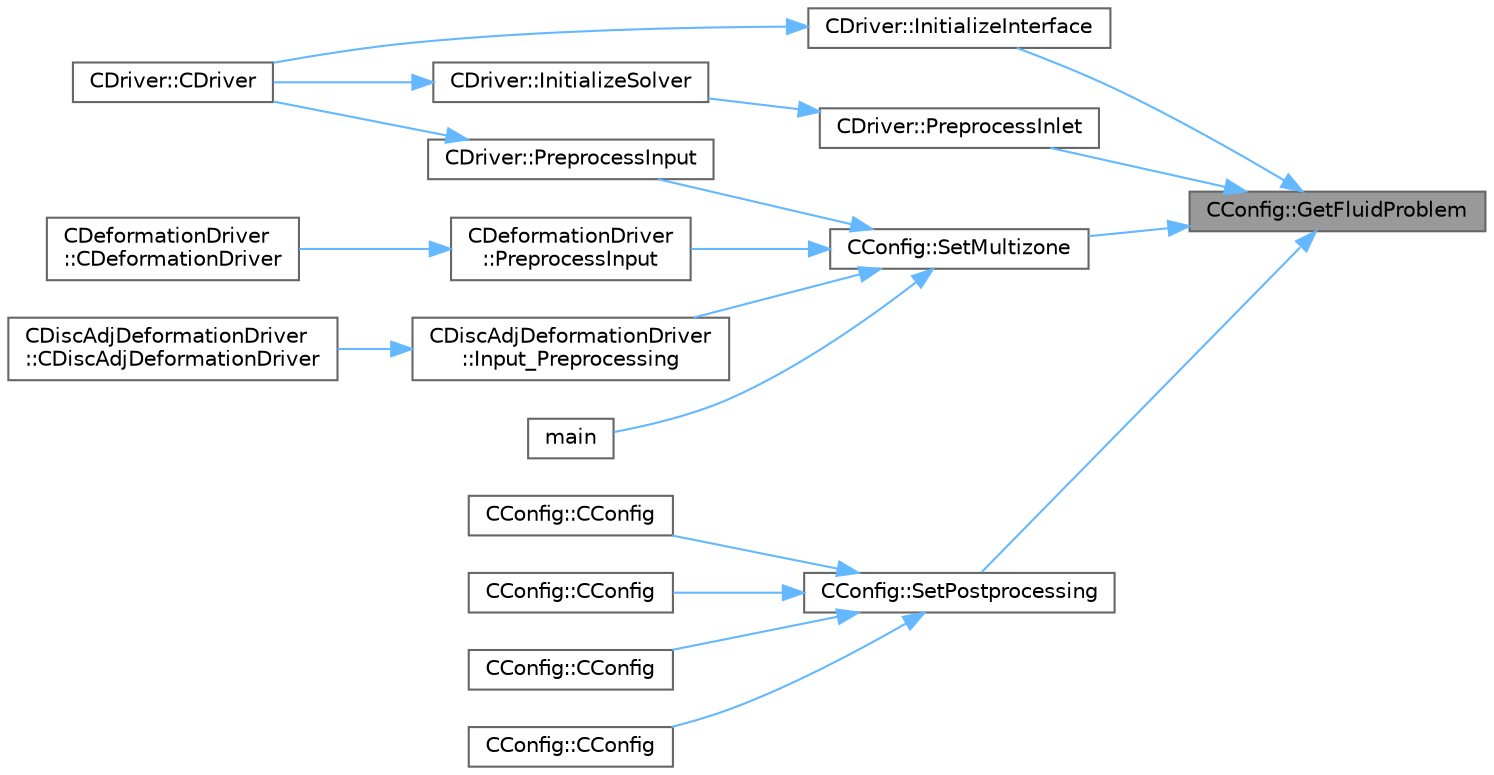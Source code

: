 digraph "CConfig::GetFluidProblem"
{
 // LATEX_PDF_SIZE
  bgcolor="transparent";
  edge [fontname=Helvetica,fontsize=10,labelfontname=Helvetica,labelfontsize=10];
  node [fontname=Helvetica,fontsize=10,shape=box,height=0.2,width=0.4];
  rankdir="RL";
  Node1 [id="Node000001",label="CConfig::GetFluidProblem",height=0.2,width=0.4,color="gray40", fillcolor="grey60", style="filled", fontcolor="black",tooltip="Return true if a fluid solver is in use."];
  Node1 -> Node2 [id="edge1_Node000001_Node000002",dir="back",color="steelblue1",style="solid",tooltip=" "];
  Node2 [id="Node000002",label="CDriver::InitializeInterface",height=0.2,width=0.4,color="grey40", fillcolor="white", style="filled",URL="$classCDriver.html#a6b21860c9c3d1305a20f8bfd64e834cc",tooltip="Definition and allocation of all interface classes."];
  Node2 -> Node3 [id="edge2_Node000002_Node000003",dir="back",color="steelblue1",style="solid",tooltip=" "];
  Node3 [id="Node000003",label="CDriver::CDriver",height=0.2,width=0.4,color="grey40", fillcolor="white", style="filled",URL="$classCDriver.html#a3fca4a013a6efa9bbb38fe78a86b5f3d",tooltip="Constructor of the class."];
  Node1 -> Node4 [id="edge3_Node000001_Node000004",dir="back",color="steelblue1",style="solid",tooltip=" "];
  Node4 [id="Node000004",label="CDriver::PreprocessInlet",height=0.2,width=0.4,color="grey40", fillcolor="white", style="filled",URL="$classCDriver.html#acb98c972bfd29fc1bab737d7c117544a",tooltip="Preprocess the inlets via file input for all solvers."];
  Node4 -> Node5 [id="edge4_Node000004_Node000005",dir="back",color="steelblue1",style="solid",tooltip=" "];
  Node5 [id="Node000005",label="CDriver::InitializeSolver",height=0.2,width=0.4,color="grey40", fillcolor="white", style="filled",URL="$classCDriver.html#ae57e1a2eb7e8f19259176afdab83e840",tooltip="Definition and allocation of all solution classes."];
  Node5 -> Node3 [id="edge5_Node000005_Node000003",dir="back",color="steelblue1",style="solid",tooltip=" "];
  Node1 -> Node6 [id="edge6_Node000001_Node000006",dir="back",color="steelblue1",style="solid",tooltip=" "];
  Node6 [id="Node000006",label="CConfig::SetMultizone",height=0.2,width=0.4,color="grey40", fillcolor="white", style="filled",URL="$classCConfig.html#acd89f93bfce0d43b33d22d7e3ea9e2c9",tooltip="Set multizone properties."];
  Node6 -> Node7 [id="edge7_Node000006_Node000007",dir="back",color="steelblue1",style="solid",tooltip=" "];
  Node7 [id="Node000007",label="CDiscAdjDeformationDriver\l::Input_Preprocessing",height=0.2,width=0.4,color="grey40", fillcolor="white", style="filled",URL="$classCDiscAdjDeformationDriver.html#a5767994acae0d567d903301249d2b3e4",tooltip="Read in the config and mesh files."];
  Node7 -> Node8 [id="edge8_Node000007_Node000008",dir="back",color="steelblue1",style="solid",tooltip=" "];
  Node8 [id="Node000008",label="CDiscAdjDeformationDriver\l::CDiscAdjDeformationDriver",height=0.2,width=0.4,color="grey40", fillcolor="white", style="filled",URL="$classCDiscAdjDeformationDriver.html#a7ee59aebccb12d730fe2e5d1fbe7b216",tooltip="Constructor of the class."];
  Node6 -> Node9 [id="edge9_Node000006_Node000009",dir="back",color="steelblue1",style="solid",tooltip=" "];
  Node9 [id="Node000009",label="main",height=0.2,width=0.4,color="grey40", fillcolor="white", style="filled",URL="$SU2__SOL_8cpp.html#a0ddf1224851353fc92bfbff6f499fa97",tooltip=" "];
  Node6 -> Node10 [id="edge10_Node000006_Node000010",dir="back",color="steelblue1",style="solid",tooltip=" "];
  Node10 [id="Node000010",label="CDeformationDriver\l::PreprocessInput",height=0.2,width=0.4,color="grey40", fillcolor="white", style="filled",URL="$classCDeformationDriver.html#aff331db8d83151bfff9502311c607043",tooltip="Read in the config and mesh files."];
  Node10 -> Node11 [id="edge11_Node000010_Node000011",dir="back",color="steelblue1",style="solid",tooltip=" "];
  Node11 [id="Node000011",label="CDeformationDriver\l::CDeformationDriver",height=0.2,width=0.4,color="grey40", fillcolor="white", style="filled",URL="$classCDeformationDriver.html#a598689718de003eea6540a042e6c7994",tooltip="Constructor of the class."];
  Node6 -> Node12 [id="edge12_Node000006_Node000012",dir="back",color="steelblue1",style="solid",tooltip=" "];
  Node12 [id="Node000012",label="CDriver::PreprocessInput",height=0.2,width=0.4,color="grey40", fillcolor="white", style="filled",URL="$classCDriver.html#a69bf3f15f78f4293d9b02c0f2ac545a7",tooltip="Read in the config and mesh files."];
  Node12 -> Node3 [id="edge13_Node000012_Node000003",dir="back",color="steelblue1",style="solid",tooltip=" "];
  Node1 -> Node13 [id="edge14_Node000001_Node000013",dir="back",color="steelblue1",style="solid",tooltip=" "];
  Node13 [id="Node000013",label="CConfig::SetPostprocessing",height=0.2,width=0.4,color="grey40", fillcolor="white", style="filled",URL="$classCConfig.html#a80089b1c79b37f16b8b2715e430f3b59",tooltip="Config file postprocessing."];
  Node13 -> Node14 [id="edge15_Node000013_Node000014",dir="back",color="steelblue1",style="solid",tooltip=" "];
  Node14 [id="Node000014",label="CConfig::CConfig",height=0.2,width=0.4,color="grey40", fillcolor="white", style="filled",URL="$classCConfig.html#a3d4af90f9814eb1eb5458b47e16a367b",tooltip="Constructor of the class which reads the input file and uses default options from another config."];
  Node13 -> Node15 [id="edge16_Node000013_Node000015",dir="back",color="steelblue1",style="solid",tooltip=" "];
  Node15 [id="Node000015",label="CConfig::CConfig",height=0.2,width=0.4,color="grey40", fillcolor="white", style="filled",URL="$classCConfig.html#ad3d7c6fc53d6015841b4a7f8defe6633",tooltip="Constructor of the class which reads the input file."];
  Node13 -> Node16 [id="edge17_Node000013_Node000016",dir="back",color="steelblue1",style="solid",tooltip=" "];
  Node16 [id="Node000016",label="CConfig::CConfig",height=0.2,width=0.4,color="grey40", fillcolor="white", style="filled",URL="$classCConfig.html#a5a75292fde1d25d31e9af11ab0a4d14a",tooltip="Constructor of the class which reads the input file."];
  Node13 -> Node17 [id="edge18_Node000013_Node000017",dir="back",color="steelblue1",style="solid",tooltip=" "];
  Node17 [id="Node000017",label="CConfig::CConfig",height=0.2,width=0.4,color="grey40", fillcolor="white", style="filled",URL="$classCConfig.html#a7838fcf42c4339de2d70c9bcc7e64410",tooltip="Constructor of the class which takes an istream buffer containing the config options."];
}
